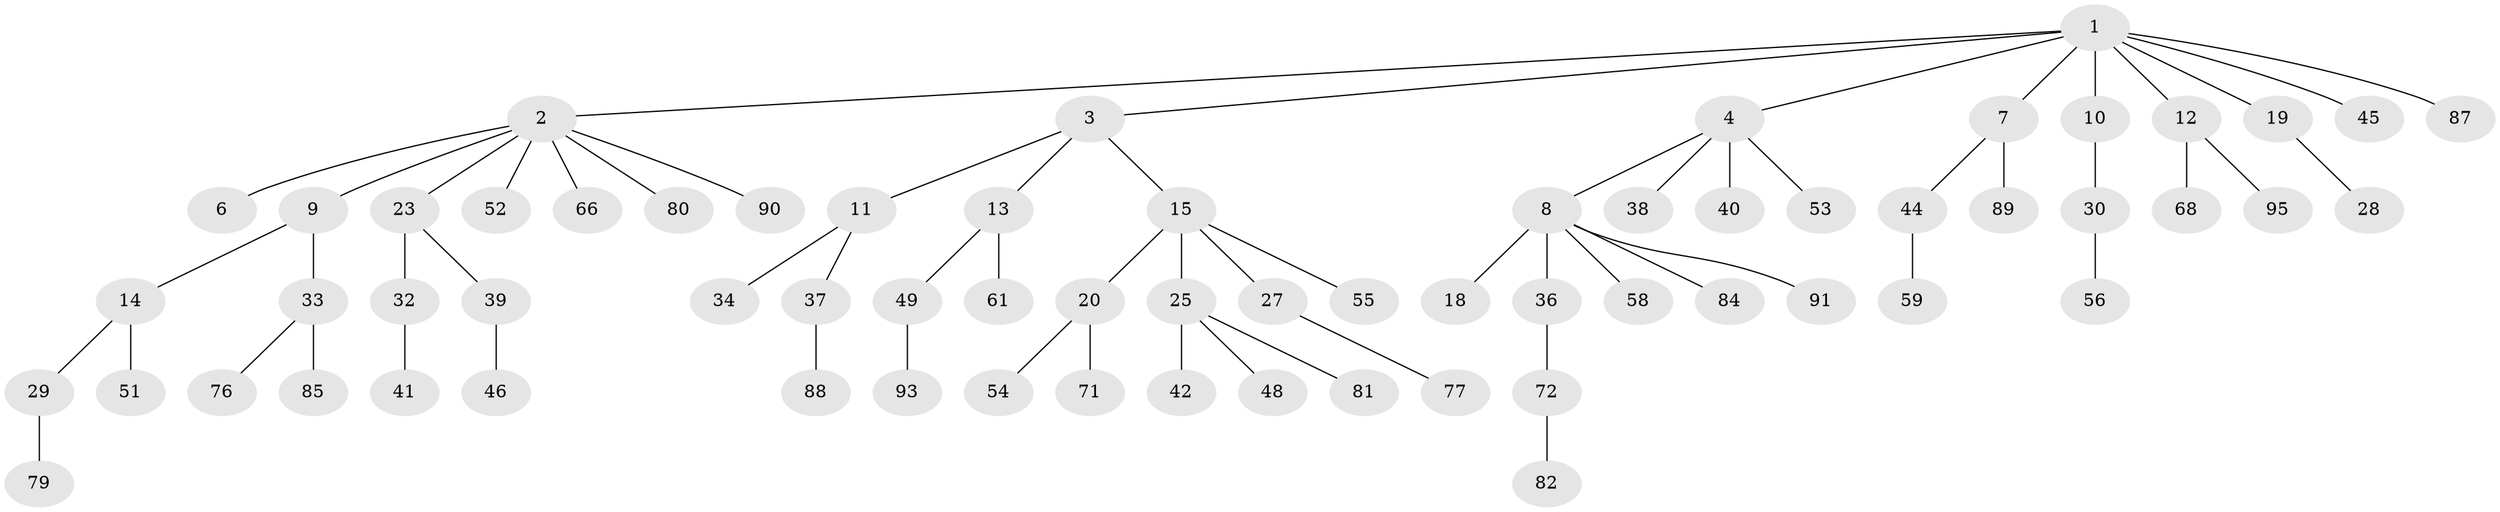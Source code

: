 // original degree distribution, {6: 0.010526315789473684, 9: 0.010526315789473684, 4: 0.09473684210526316, 5: 0.031578947368421054, 2: 0.24210526315789474, 3: 0.09473684210526316, 1: 0.5157894736842106}
// Generated by graph-tools (version 1.1) at 2025/42/03/06/25 10:42:05]
// undirected, 66 vertices, 65 edges
graph export_dot {
graph [start="1"]
  node [color=gray90,style=filled];
  1 [super="+5"];
  2 [super="+21"];
  3;
  4 [super="+35"];
  6 [super="+70"];
  7 [super="+47"];
  8 [super="+22"];
  9 [super="+24"];
  10 [super="+60"];
  11 [super="+64"];
  12 [super="+50"];
  13 [super="+86"];
  14 [super="+17"];
  15 [super="+16"];
  18;
  19 [super="+26"];
  20 [super="+65"];
  23 [super="+73"];
  25 [super="+69"];
  27 [super="+31"];
  28;
  29;
  30;
  32;
  33 [super="+67"];
  34 [super="+43"];
  36;
  37 [super="+63"];
  38 [super="+94"];
  39;
  40;
  41 [super="+57"];
  42;
  44 [super="+83"];
  45;
  46 [super="+62"];
  48;
  49 [super="+92"];
  51;
  52;
  53 [super="+75"];
  54;
  55;
  56;
  58;
  59 [super="+78"];
  61 [super="+74"];
  66;
  68;
  71;
  72;
  76;
  77;
  79;
  80;
  81;
  82;
  84;
  85;
  87;
  88;
  89;
  90;
  91;
  93;
  95;
  1 -- 2;
  1 -- 3;
  1 -- 4;
  1 -- 7;
  1 -- 19;
  1 -- 87;
  1 -- 10;
  1 -- 12;
  1 -- 45;
  2 -- 6;
  2 -- 9;
  2 -- 23;
  2 -- 52;
  2 -- 66;
  2 -- 80;
  2 -- 90;
  3 -- 11;
  3 -- 13;
  3 -- 15;
  4 -- 8;
  4 -- 40;
  4 -- 53;
  4 -- 38;
  7 -- 44;
  7 -- 89;
  8 -- 18;
  8 -- 36;
  8 -- 91;
  8 -- 58;
  8 -- 84;
  9 -- 14;
  9 -- 33;
  10 -- 30;
  11 -- 34;
  11 -- 37;
  12 -- 68;
  12 -- 95;
  13 -- 49;
  13 -- 61;
  14 -- 51;
  14 -- 29;
  15 -- 55;
  15 -- 25;
  15 -- 27;
  15 -- 20;
  19 -- 28;
  20 -- 54;
  20 -- 71;
  23 -- 32;
  23 -- 39;
  25 -- 42;
  25 -- 48;
  25 -- 81;
  27 -- 77;
  29 -- 79;
  30 -- 56;
  32 -- 41;
  33 -- 76;
  33 -- 85;
  36 -- 72;
  37 -- 88;
  39 -- 46;
  44 -- 59;
  49 -- 93;
  72 -- 82;
}
